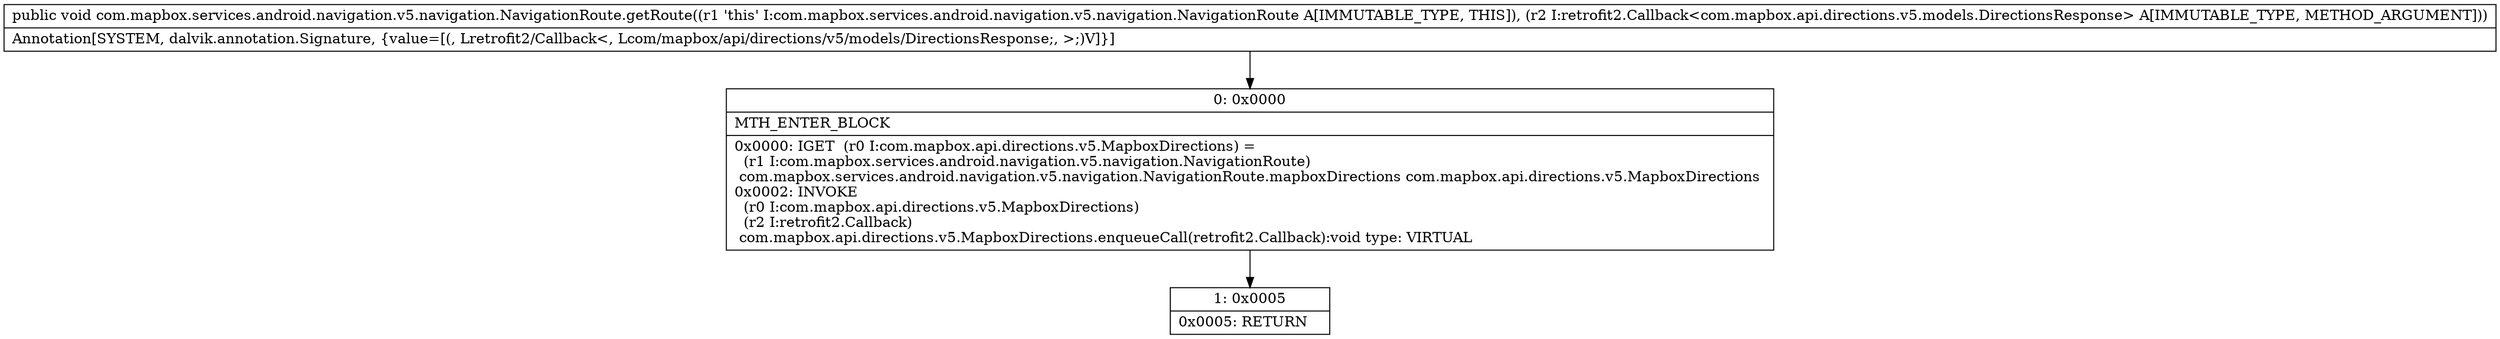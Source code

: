 digraph "CFG forcom.mapbox.services.android.navigation.v5.navigation.NavigationRoute.getRoute(Lretrofit2\/Callback;)V" {
Node_0 [shape=record,label="{0\:\ 0x0000|MTH_ENTER_BLOCK\l|0x0000: IGET  (r0 I:com.mapbox.api.directions.v5.MapboxDirections) = \l  (r1 I:com.mapbox.services.android.navigation.v5.navigation.NavigationRoute)\l com.mapbox.services.android.navigation.v5.navigation.NavigationRoute.mapboxDirections com.mapbox.api.directions.v5.MapboxDirections \l0x0002: INVOKE  \l  (r0 I:com.mapbox.api.directions.v5.MapboxDirections)\l  (r2 I:retrofit2.Callback)\l com.mapbox.api.directions.v5.MapboxDirections.enqueueCall(retrofit2.Callback):void type: VIRTUAL \l}"];
Node_1 [shape=record,label="{1\:\ 0x0005|0x0005: RETURN   \l}"];
MethodNode[shape=record,label="{public void com.mapbox.services.android.navigation.v5.navigation.NavigationRoute.getRoute((r1 'this' I:com.mapbox.services.android.navigation.v5.navigation.NavigationRoute A[IMMUTABLE_TYPE, THIS]), (r2 I:retrofit2.Callback\<com.mapbox.api.directions.v5.models.DirectionsResponse\> A[IMMUTABLE_TYPE, METHOD_ARGUMENT]))  | Annotation[SYSTEM, dalvik.annotation.Signature, \{value=[(, Lretrofit2\/Callback\<, Lcom\/mapbox\/api\/directions\/v5\/models\/DirectionsResponse;, \>;)V]\}]\l}"];
MethodNode -> Node_0;
Node_0 -> Node_1;
}

